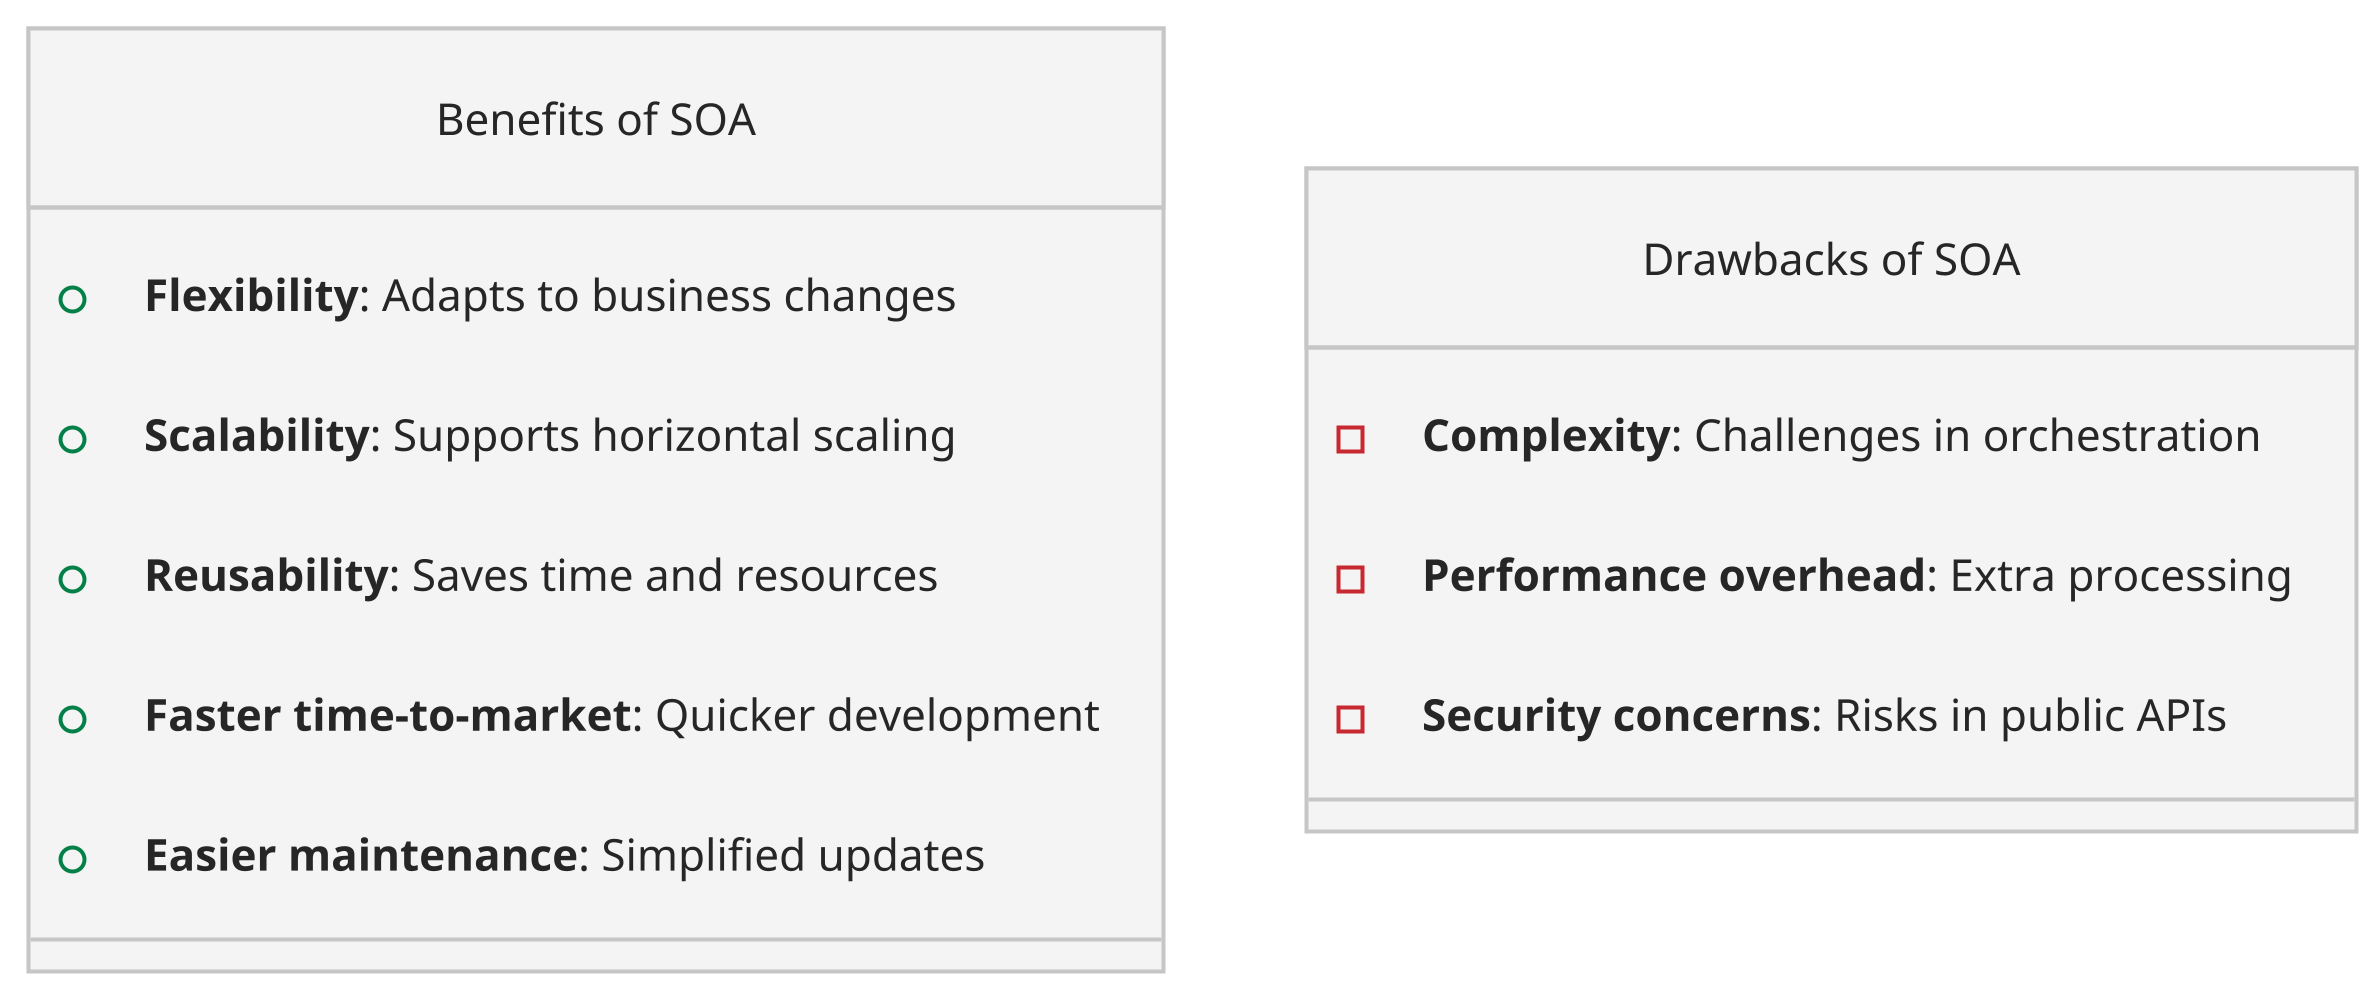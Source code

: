 @startuml
!theme carbon-gray

hide circle

scale 5

skinparam backgroundColor white


!define RECTANGLE class

RECTANGLE "Benefits of SOA" as Benefits {
    + **Flexibility**: Adapts to business changes
    + **Scalability**: Supports horizontal scaling
    + **Reusability**: Saves time and resources
    + **Faster time-to-market**: Quicker development
    + **Easier maintenance**: Simplified updates
}

RECTANGLE "Drawbacks of SOA" as Drawbacks {
    - **Complexity**: Challenges in orchestration
    - **Performance overhead**: Extra processing
    - **Security concerns**: Risks in public APIs
}

@enduml
